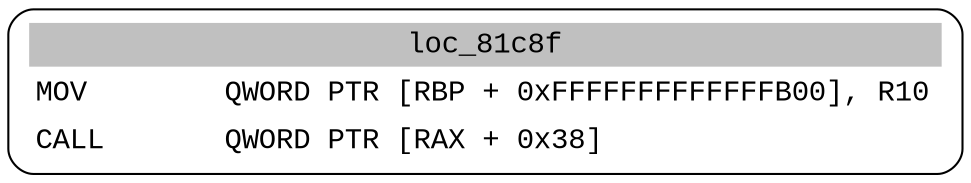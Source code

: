 digraph asm_graph {
1941 [
shape="Mrecord" fontname="Courier New"label =<<table border="0" cellborder="0" cellpadding="3"><tr><td align="center" colspan="2" bgcolor="grey">loc_81c8f</td></tr><tr><td align="left">MOV        QWORD PTR [RBP + 0xFFFFFFFFFFFFFB00], R10</td></tr><tr><td align="left">CALL       QWORD PTR [RAX + 0x38]</td></tr></table>> ];
}
